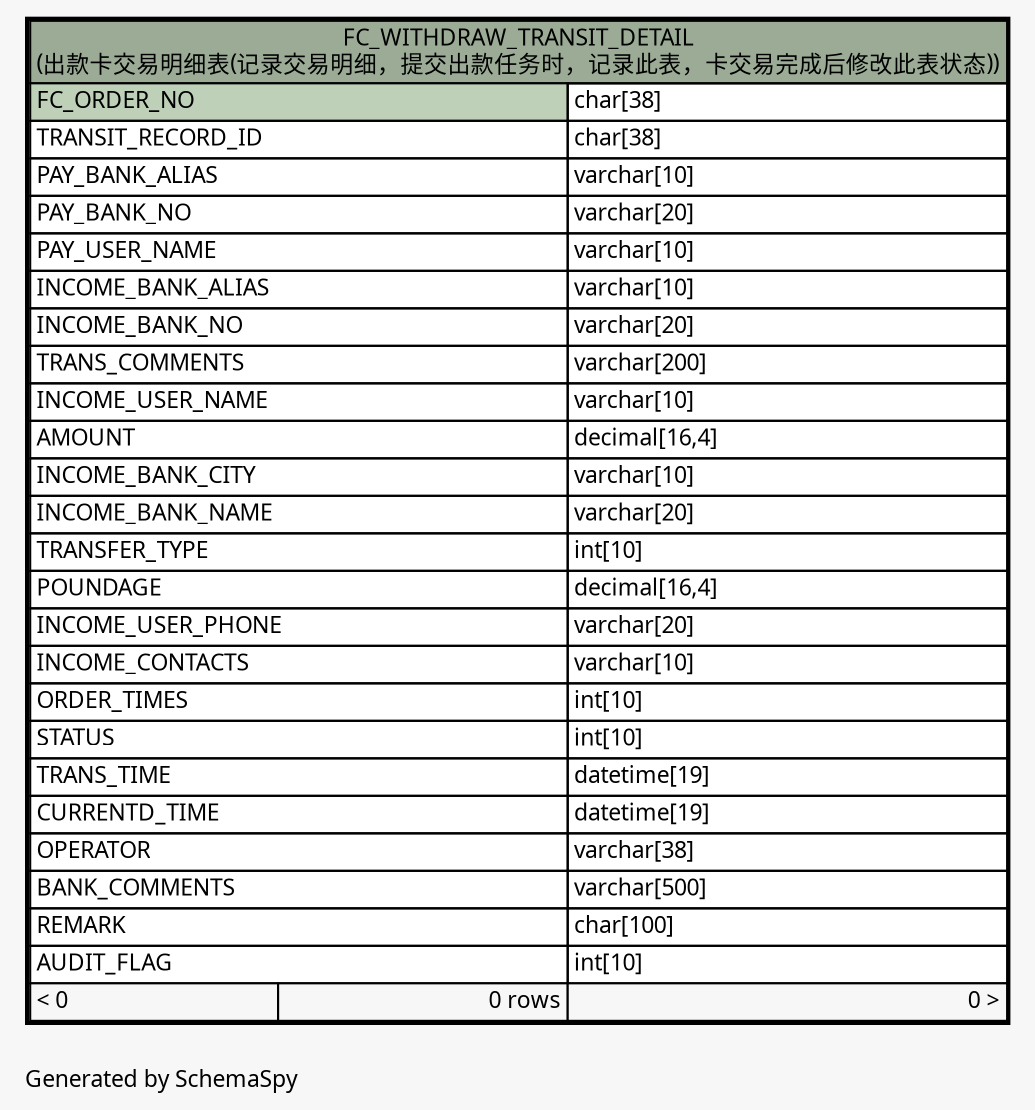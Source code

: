 // dot 2.26.0 on Linux 2.6.32-504.3.3.el6.x86_64
// SchemaSpy rev Unknown
digraph "oneDegreeRelationshipsDiagram" {
  graph [
    rankdir="RL"
    bgcolor="#f7f7f7"
    label="\nGenerated by SchemaSpy"
    labeljust="l"
    nodesep="0.18"
    ranksep="0.46"
    fontname="Microsoft YaHei"
    fontsize="11"
  ];
  node [
    fontname="Microsoft YaHei"
    fontsize="11"
    shape="plaintext"
  ];
  edge [
    arrowsize="0.8"
  ];
  "FC_WITHDRAW_TRANSIT_DETAIL" [
    label=<
    <TABLE BORDER="2" CELLBORDER="1" CELLSPACING="0" BGCOLOR="#ffffff">
      <TR><TD COLSPAN="3" BGCOLOR="#9bab96" ALIGN="CENTER">FC_WITHDRAW_TRANSIT_DETAIL<br/>(出款卡交易明细表(记录交易明细，提交出款任务时，记录此表，卡交易完成后修改此表状态))</TD></TR>
      <TR><TD PORT="FC_ORDER_NO" COLSPAN="2" BGCOLOR="#bed1b8" ALIGN="LEFT">FC_ORDER_NO</TD><TD PORT="FC_ORDER_NO.type" ALIGN="LEFT">char[38]</TD></TR>
      <TR><TD PORT="TRANSIT_RECORD_ID" COLSPAN="2" ALIGN="LEFT">TRANSIT_RECORD_ID</TD><TD PORT="TRANSIT_RECORD_ID.type" ALIGN="LEFT">char[38]</TD></TR>
      <TR><TD PORT="PAY_BANK_ALIAS" COLSPAN="2" ALIGN="LEFT">PAY_BANK_ALIAS</TD><TD PORT="PAY_BANK_ALIAS.type" ALIGN="LEFT">varchar[10]</TD></TR>
      <TR><TD PORT="PAY_BANK_NO" COLSPAN="2" ALIGN="LEFT">PAY_BANK_NO</TD><TD PORT="PAY_BANK_NO.type" ALIGN="LEFT">varchar[20]</TD></TR>
      <TR><TD PORT="PAY_USER_NAME" COLSPAN="2" ALIGN="LEFT">PAY_USER_NAME</TD><TD PORT="PAY_USER_NAME.type" ALIGN="LEFT">varchar[10]</TD></TR>
      <TR><TD PORT="INCOME_BANK_ALIAS" COLSPAN="2" ALIGN="LEFT">INCOME_BANK_ALIAS</TD><TD PORT="INCOME_BANK_ALIAS.type" ALIGN="LEFT">varchar[10]</TD></TR>
      <TR><TD PORT="INCOME_BANK_NO" COLSPAN="2" ALIGN="LEFT">INCOME_BANK_NO</TD><TD PORT="INCOME_BANK_NO.type" ALIGN="LEFT">varchar[20]</TD></TR>
      <TR><TD PORT="TRANS_COMMENTS" COLSPAN="2" ALIGN="LEFT">TRANS_COMMENTS</TD><TD PORT="TRANS_COMMENTS.type" ALIGN="LEFT">varchar[200]</TD></TR>
      <TR><TD PORT="INCOME_USER_NAME" COLSPAN="2" ALIGN="LEFT">INCOME_USER_NAME</TD><TD PORT="INCOME_USER_NAME.type" ALIGN="LEFT">varchar[10]</TD></TR>
      <TR><TD PORT="AMOUNT" COLSPAN="2" ALIGN="LEFT">AMOUNT</TD><TD PORT="AMOUNT.type" ALIGN="LEFT">decimal[16,4]</TD></TR>
      <TR><TD PORT="INCOME_BANK_CITY" COLSPAN="2" ALIGN="LEFT">INCOME_BANK_CITY</TD><TD PORT="INCOME_BANK_CITY.type" ALIGN="LEFT">varchar[10]</TD></TR>
      <TR><TD PORT="INCOME_BANK_NAME" COLSPAN="2" ALIGN="LEFT">INCOME_BANK_NAME</TD><TD PORT="INCOME_BANK_NAME.type" ALIGN="LEFT">varchar[20]</TD></TR>
      <TR><TD PORT="TRANSFER_TYPE" COLSPAN="2" ALIGN="LEFT">TRANSFER_TYPE</TD><TD PORT="TRANSFER_TYPE.type" ALIGN="LEFT">int[10]</TD></TR>
      <TR><TD PORT="POUNDAGE" COLSPAN="2" ALIGN="LEFT">POUNDAGE</TD><TD PORT="POUNDAGE.type" ALIGN="LEFT">decimal[16,4]</TD></TR>
      <TR><TD PORT="INCOME_USER_PHONE" COLSPAN="2" ALIGN="LEFT">INCOME_USER_PHONE</TD><TD PORT="INCOME_USER_PHONE.type" ALIGN="LEFT">varchar[20]</TD></TR>
      <TR><TD PORT="INCOME_CONTACTS" COLSPAN="2" ALIGN="LEFT">INCOME_CONTACTS</TD><TD PORT="INCOME_CONTACTS.type" ALIGN="LEFT">varchar[10]</TD></TR>
      <TR><TD PORT="ORDER_TIMES" COLSPAN="2" ALIGN="LEFT">ORDER_TIMES</TD><TD PORT="ORDER_TIMES.type" ALIGN="LEFT">int[10]</TD></TR>
      <TR><TD PORT="STATUS" COLSPAN="2" ALIGN="LEFT">STATUS</TD><TD PORT="STATUS.type" ALIGN="LEFT">int[10]</TD></TR>
      <TR><TD PORT="TRANS_TIME" COLSPAN="2" ALIGN="LEFT">TRANS_TIME</TD><TD PORT="TRANS_TIME.type" ALIGN="LEFT">datetime[19]</TD></TR>
      <TR><TD PORT="CURRENTD_TIME" COLSPAN="2" ALIGN="LEFT">CURRENTD_TIME</TD><TD PORT="CURRENTD_TIME.type" ALIGN="LEFT">datetime[19]</TD></TR>
      <TR><TD PORT="OPERATOR" COLSPAN="2" ALIGN="LEFT">OPERATOR</TD><TD PORT="OPERATOR.type" ALIGN="LEFT">varchar[38]</TD></TR>
      <TR><TD PORT="BANK_COMMENTS" COLSPAN="2" ALIGN="LEFT">BANK_COMMENTS</TD><TD PORT="BANK_COMMENTS.type" ALIGN="LEFT">varchar[500]</TD></TR>
      <TR><TD PORT="REMARK" COLSPAN="2" ALIGN="LEFT">REMARK</TD><TD PORT="REMARK.type" ALIGN="LEFT">char[100]</TD></TR>
      <TR><TD PORT="AUDIT_FLAG" COLSPAN="2" ALIGN="LEFT">AUDIT_FLAG</TD><TD PORT="AUDIT_FLAG.type" ALIGN="LEFT">int[10]</TD></TR>
      <TR><TD ALIGN="LEFT" BGCOLOR="#f7f7f7">&lt; 0</TD><TD ALIGN="RIGHT" BGCOLOR="#f7f7f7">0 rows</TD><TD ALIGN="RIGHT" BGCOLOR="#f7f7f7">0 &gt;</TD></TR>
    </TABLE>>
    URL="FC_WITHDRAW_TRANSIT_DETAIL.html"
    tooltip="FC_WITHDRAW_TRANSIT_DETAIL"
  ];
}
